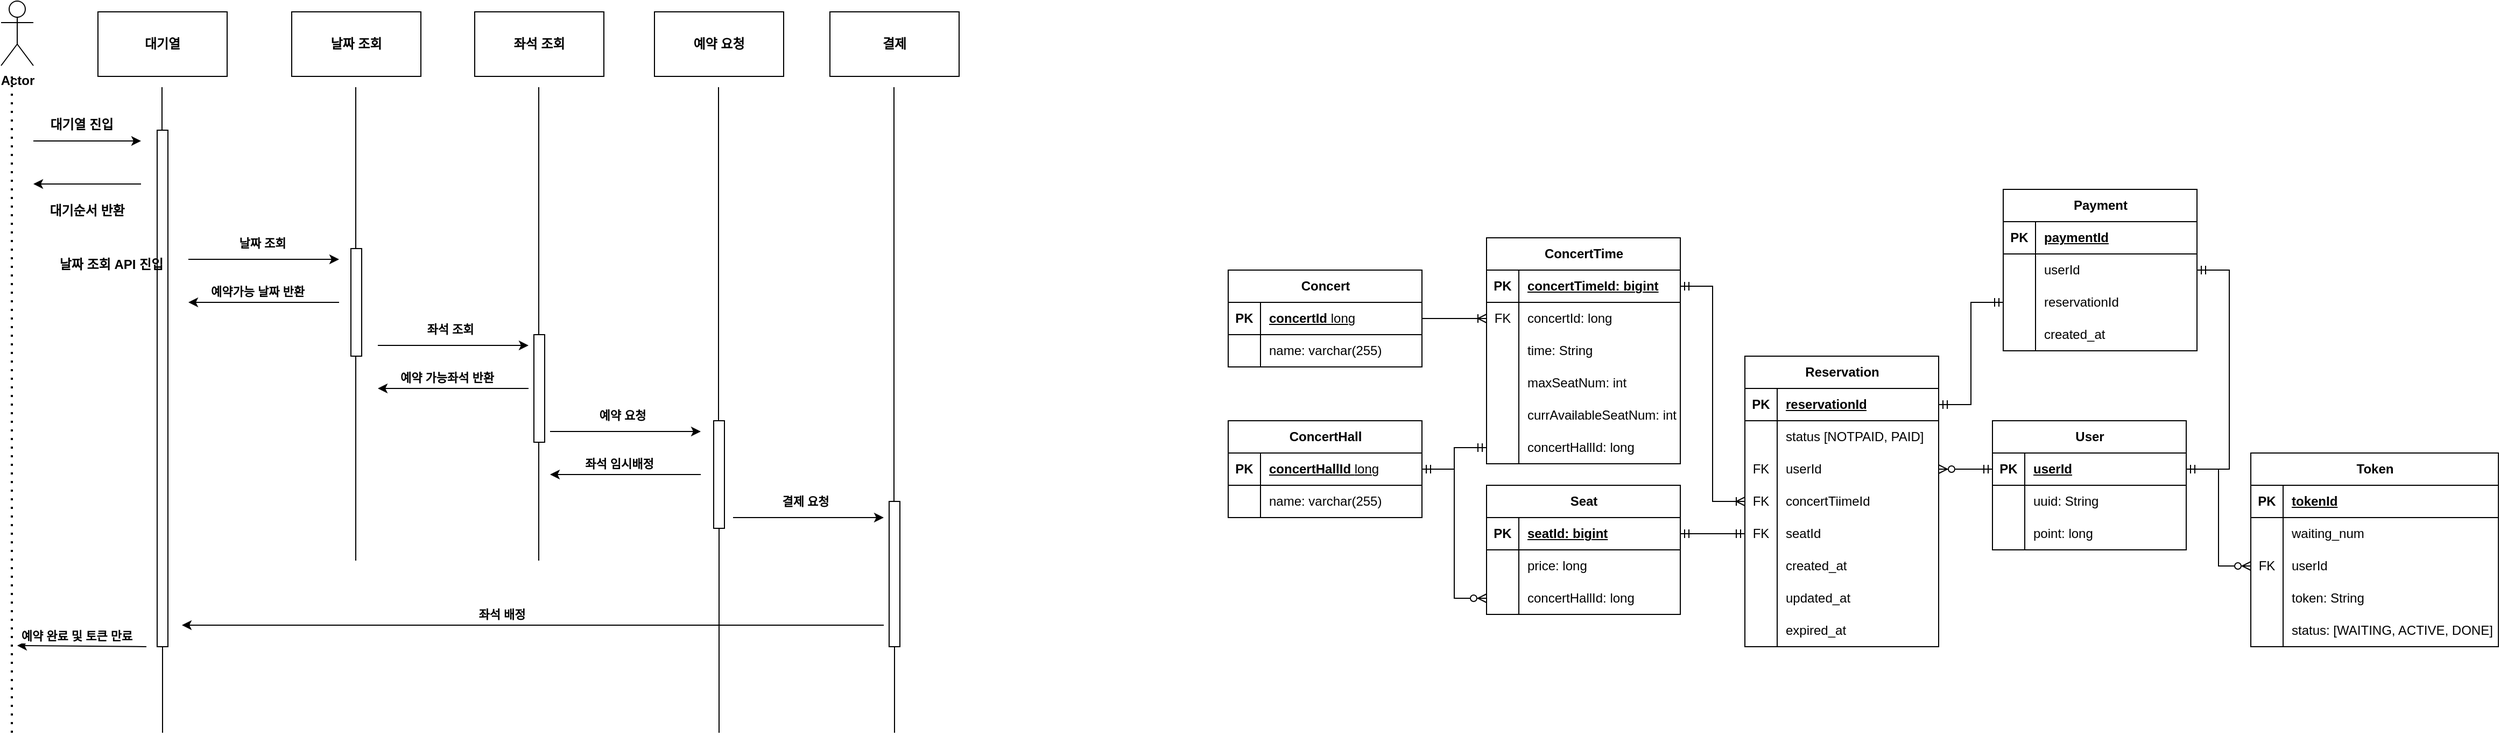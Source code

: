 <mxfile version="24.2.2" type="device">
  <diagram name="페이지-1" id="xxHFP_9Wf0fFpEPEyO19">
    <mxGraphModel dx="1674" dy="738" grid="1" gridSize="10" guides="1" tooltips="1" connect="1" arrows="1" fold="1" page="1" pageScale="1" pageWidth="827" pageHeight="1169" math="0" shadow="0">
      <root>
        <mxCell id="0" />
        <mxCell id="1" parent="0" />
        <mxCell id="Hnp2i-aEPVbjj3ETL5oO-1" value="Actor" style="shape=umlActor;verticalLabelPosition=bottom;verticalAlign=top;html=1;outlineConnect=0;fontStyle=1" parent="1" vertex="1">
          <mxGeometry x="100" y="120" width="30" height="60" as="geometry" />
        </mxCell>
        <mxCell id="Hnp2i-aEPVbjj3ETL5oO-2" value="" style="endArrow=none;dashed=1;html=1;dashPattern=1 3;strokeWidth=2;rounded=0;fontStyle=1" parent="1" edge="1">
          <mxGeometry width="50" height="50" relative="1" as="geometry">
            <mxPoint x="110" y="800" as="sourcePoint" />
            <mxPoint x="110" y="190" as="targetPoint" />
          </mxGeometry>
        </mxCell>
        <mxCell id="Hnp2i-aEPVbjj3ETL5oO-3" value="대기열" style="rounded=0;whiteSpace=wrap;html=1;fontStyle=1" parent="1" vertex="1">
          <mxGeometry x="190" y="130" width="120" height="60" as="geometry" />
        </mxCell>
        <mxCell id="Hnp2i-aEPVbjj3ETL5oO-4" value="날짜 조회" style="rounded=0;whiteSpace=wrap;html=1;fontStyle=1" parent="1" vertex="1">
          <mxGeometry x="370" y="130" width="120" height="60" as="geometry" />
        </mxCell>
        <mxCell id="Hnp2i-aEPVbjj3ETL5oO-5" value="좌석 조회" style="rounded=0;whiteSpace=wrap;html=1;fontStyle=1" parent="1" vertex="1">
          <mxGeometry x="540" y="130" width="120" height="60" as="geometry" />
        </mxCell>
        <mxCell id="Hnp2i-aEPVbjj3ETL5oO-6" value="예약 요청" style="rounded=0;whiteSpace=wrap;html=1;fontStyle=1" parent="1" vertex="1">
          <mxGeometry x="707" y="130" width="120" height="60" as="geometry" />
        </mxCell>
        <mxCell id="Hnp2i-aEPVbjj3ETL5oO-7" value="결제" style="rounded=0;whiteSpace=wrap;html=1;fontStyle=1" parent="1" vertex="1">
          <mxGeometry x="870" y="130" width="120" height="60" as="geometry" />
        </mxCell>
        <mxCell id="Hnp2i-aEPVbjj3ETL5oO-8" value="" style="endArrow=none;html=1;rounded=0;fontStyle=1" parent="1" source="Hnp2i-aEPVbjj3ETL5oO-18" edge="1">
          <mxGeometry width="50" height="50" relative="1" as="geometry">
            <mxPoint x="249.5" y="640" as="sourcePoint" />
            <mxPoint x="249.5" y="200" as="targetPoint" />
          </mxGeometry>
        </mxCell>
        <mxCell id="Hnp2i-aEPVbjj3ETL5oO-9" value="" style="endArrow=none;html=1;rounded=0;fontStyle=1" parent="1" edge="1">
          <mxGeometry width="50" height="50" relative="1" as="geometry">
            <mxPoint x="429.5" y="640" as="sourcePoint" />
            <mxPoint x="429.5" y="200" as="targetPoint" />
          </mxGeometry>
        </mxCell>
        <mxCell id="Hnp2i-aEPVbjj3ETL5oO-10" value="" style="endArrow=none;html=1;rounded=0;fontStyle=1" parent="1" source="Hnp2i-aEPVbjj3ETL5oO-34" edge="1">
          <mxGeometry width="50" height="50" relative="1" as="geometry">
            <mxPoint x="599.5" y="640" as="sourcePoint" />
            <mxPoint x="599.5" y="200" as="targetPoint" />
          </mxGeometry>
        </mxCell>
        <mxCell id="Hnp2i-aEPVbjj3ETL5oO-11" value="" style="endArrow=none;html=1;rounded=0;fontStyle=1" parent="1" source="Hnp2i-aEPVbjj3ETL5oO-41" edge="1">
          <mxGeometry width="50" height="50" relative="1" as="geometry">
            <mxPoint x="766.5" y="640" as="sourcePoint" />
            <mxPoint x="766.5" y="200" as="targetPoint" />
          </mxGeometry>
        </mxCell>
        <mxCell id="Hnp2i-aEPVbjj3ETL5oO-12" value="" style="endArrow=none;html=1;rounded=0;fontStyle=1" parent="1" source="Hnp2i-aEPVbjj3ETL5oO-45" edge="1">
          <mxGeometry width="50" height="50" relative="1" as="geometry">
            <mxPoint x="930" y="790" as="sourcePoint" />
            <mxPoint x="929.5" y="200" as="targetPoint" />
          </mxGeometry>
        </mxCell>
        <mxCell id="Hnp2i-aEPVbjj3ETL5oO-13" value="" style="endArrow=classic;html=1;rounded=0;fontStyle=1" parent="1" edge="1">
          <mxGeometry width="50" height="50" relative="1" as="geometry">
            <mxPoint x="130" y="250" as="sourcePoint" />
            <mxPoint x="230" y="250" as="targetPoint" />
          </mxGeometry>
        </mxCell>
        <mxCell id="Hnp2i-aEPVbjj3ETL5oO-14" value="" style="endArrow=classic;html=1;rounded=0;fontStyle=1" parent="1" edge="1">
          <mxGeometry width="50" height="50" relative="1" as="geometry">
            <mxPoint x="230" y="290" as="sourcePoint" />
            <mxPoint x="130" y="290" as="targetPoint" />
          </mxGeometry>
        </mxCell>
        <mxCell id="Hnp2i-aEPVbjj3ETL5oO-15" value="대기열 진입" style="text;html=1;align=center;verticalAlign=middle;whiteSpace=wrap;rounded=0;fontStyle=1" parent="1" vertex="1">
          <mxGeometry x="140" y="220" width="70" height="30" as="geometry" />
        </mxCell>
        <mxCell id="Hnp2i-aEPVbjj3ETL5oO-16" value="대기순서 반환" style="text;html=1;align=center;verticalAlign=middle;whiteSpace=wrap;rounded=0;fontStyle=1" parent="1" vertex="1">
          <mxGeometry x="140" y="300" width="80" height="30" as="geometry" />
        </mxCell>
        <mxCell id="Hnp2i-aEPVbjj3ETL5oO-19" value="" style="endArrow=none;html=1;rounded=0;fontStyle=1" parent="1" target="Hnp2i-aEPVbjj3ETL5oO-18" edge="1">
          <mxGeometry width="50" height="50" relative="1" as="geometry">
            <mxPoint x="250" y="800" as="sourcePoint" />
            <mxPoint x="249.5" y="200" as="targetPoint" />
          </mxGeometry>
        </mxCell>
        <mxCell id="Hnp2i-aEPVbjj3ETL5oO-18" value="" style="html=1;points=[[0,0,0,0,5],[0,1,0,0,-5],[1,0,0,0,5],[1,1,0,0,-5]];perimeter=orthogonalPerimeter;outlineConnect=0;targetShapes=umlLifeline;portConstraint=eastwest;newEdgeStyle={&quot;curved&quot;:0,&quot;rounded&quot;:0};fontStyle=1" parent="1" vertex="1">
          <mxGeometry x="245" y="240" width="10" height="480" as="geometry" />
        </mxCell>
        <mxCell id="Hnp2i-aEPVbjj3ETL5oO-21" value="" style="endArrow=classic;html=1;rounded=0;fontStyle=1" parent="1" edge="1">
          <mxGeometry width="50" height="50" relative="1" as="geometry">
            <mxPoint x="274" y="360" as="sourcePoint" />
            <mxPoint x="414" y="360" as="targetPoint" />
          </mxGeometry>
        </mxCell>
        <mxCell id="Hnp2i-aEPVbjj3ETL5oO-23" value="&amp;nbsp;날짜 조회" style="edgeLabel;html=1;align=center;verticalAlign=middle;resizable=0;points=[];fontStyle=1" parent="Hnp2i-aEPVbjj3ETL5oO-21" vertex="1" connectable="0">
          <mxGeometry x="-0.048" relative="1" as="geometry">
            <mxPoint y="-15" as="offset" />
          </mxGeometry>
        </mxCell>
        <mxCell id="Hnp2i-aEPVbjj3ETL5oO-22" value="&lt;span&gt;날짜 조회 API 진입&lt;/span&gt;" style="text;html=1;align=center;verticalAlign=middle;whiteSpace=wrap;rounded=0;fontStyle=1" parent="1" vertex="1">
          <mxGeometry x="150" y="350" width="105" height="30" as="geometry" />
        </mxCell>
        <mxCell id="Hnp2i-aEPVbjj3ETL5oO-27" value="" style="endArrow=classic;html=1;rounded=0;fontStyle=1" parent="1" edge="1">
          <mxGeometry width="50" height="50" relative="1" as="geometry">
            <mxPoint x="414" y="400" as="sourcePoint" />
            <mxPoint x="274" y="400" as="targetPoint" />
          </mxGeometry>
        </mxCell>
        <mxCell id="Hnp2i-aEPVbjj3ETL5oO-28" value="예약가능 날짜 반환" style="edgeLabel;html=1;align=center;verticalAlign=middle;resizable=0;points=[];fontStyle=1" parent="Hnp2i-aEPVbjj3ETL5oO-27" vertex="1" connectable="0">
          <mxGeometry x="0.09" y="2" relative="1" as="geometry">
            <mxPoint y="-12" as="offset" />
          </mxGeometry>
        </mxCell>
        <mxCell id="Hnp2i-aEPVbjj3ETL5oO-29" value="" style="endArrow=classic;html=1;rounded=0;fontStyle=1" parent="1" edge="1">
          <mxGeometry width="50" height="50" relative="1" as="geometry">
            <mxPoint x="450" y="440" as="sourcePoint" />
            <mxPoint x="590" y="440" as="targetPoint" />
          </mxGeometry>
        </mxCell>
        <mxCell id="Hnp2i-aEPVbjj3ETL5oO-30" value="좌석 조회" style="edgeLabel;html=1;align=center;verticalAlign=middle;resizable=0;points=[];fontStyle=1" parent="Hnp2i-aEPVbjj3ETL5oO-29" vertex="1" connectable="0">
          <mxGeometry x="-0.048" relative="1" as="geometry">
            <mxPoint y="-15" as="offset" />
          </mxGeometry>
        </mxCell>
        <mxCell id="Hnp2i-aEPVbjj3ETL5oO-31" value="" style="endArrow=classic;html=1;rounded=0;fontStyle=1" parent="1" edge="1">
          <mxGeometry width="50" height="50" relative="1" as="geometry">
            <mxPoint x="590" y="480" as="sourcePoint" />
            <mxPoint x="450" y="480" as="targetPoint" />
          </mxGeometry>
        </mxCell>
        <mxCell id="Hnp2i-aEPVbjj3ETL5oO-32" value="예약 가능좌석 반환" style="edgeLabel;html=1;align=center;verticalAlign=middle;resizable=0;points=[];fontStyle=1" parent="Hnp2i-aEPVbjj3ETL5oO-31" vertex="1" connectable="0">
          <mxGeometry x="0.09" y="2" relative="1" as="geometry">
            <mxPoint y="-12" as="offset" />
          </mxGeometry>
        </mxCell>
        <mxCell id="Hnp2i-aEPVbjj3ETL5oO-33" value="" style="html=1;points=[[0,0,0,0,5],[0,1,0,0,-5],[1,0,0,0,5],[1,1,0,0,-5]];perimeter=orthogonalPerimeter;outlineConnect=0;targetShapes=umlLifeline;portConstraint=eastwest;newEdgeStyle={&quot;curved&quot;:0,&quot;rounded&quot;:0};fontStyle=1" parent="1" vertex="1">
          <mxGeometry x="425" y="350" width="10" height="100" as="geometry" />
        </mxCell>
        <mxCell id="Hnp2i-aEPVbjj3ETL5oO-35" value="" style="endArrow=none;html=1;rounded=0;fontStyle=1" parent="1" target="Hnp2i-aEPVbjj3ETL5oO-34" edge="1">
          <mxGeometry width="50" height="50" relative="1" as="geometry">
            <mxPoint x="599.5" y="640" as="sourcePoint" />
            <mxPoint x="599.5" y="200" as="targetPoint" />
          </mxGeometry>
        </mxCell>
        <mxCell id="Hnp2i-aEPVbjj3ETL5oO-34" value="" style="html=1;points=[[0,0,0,0,5],[0,1,0,0,-5],[1,0,0,0,5],[1,1,0,0,-5]];perimeter=orthogonalPerimeter;outlineConnect=0;targetShapes=umlLifeline;portConstraint=eastwest;newEdgeStyle={&quot;curved&quot;:0,&quot;rounded&quot;:0};fontStyle=1" parent="1" vertex="1">
          <mxGeometry x="595" y="430" width="10" height="100" as="geometry" />
        </mxCell>
        <mxCell id="Hnp2i-aEPVbjj3ETL5oO-36" value="" style="endArrow=classic;html=1;rounded=0;fontStyle=1" parent="1" edge="1">
          <mxGeometry width="50" height="50" relative="1" as="geometry">
            <mxPoint x="610" y="520" as="sourcePoint" />
            <mxPoint x="750" y="520" as="targetPoint" />
          </mxGeometry>
        </mxCell>
        <mxCell id="Hnp2i-aEPVbjj3ETL5oO-37" value="예약 요청" style="edgeLabel;html=1;align=center;verticalAlign=middle;resizable=0;points=[];fontStyle=1" parent="Hnp2i-aEPVbjj3ETL5oO-36" vertex="1" connectable="0">
          <mxGeometry x="-0.048" relative="1" as="geometry">
            <mxPoint y="-15" as="offset" />
          </mxGeometry>
        </mxCell>
        <mxCell id="Hnp2i-aEPVbjj3ETL5oO-39" value="" style="endArrow=classic;html=1;rounded=0;fontStyle=1" parent="1" edge="1">
          <mxGeometry width="50" height="50" relative="1" as="geometry">
            <mxPoint x="750" y="560" as="sourcePoint" />
            <mxPoint x="610" y="560" as="targetPoint" />
          </mxGeometry>
        </mxCell>
        <mxCell id="Hnp2i-aEPVbjj3ETL5oO-40" value="좌석 임시배정" style="edgeLabel;html=1;align=center;verticalAlign=middle;resizable=0;points=[];fontStyle=1" parent="Hnp2i-aEPVbjj3ETL5oO-39" vertex="1" connectable="0">
          <mxGeometry x="0.09" y="2" relative="1" as="geometry">
            <mxPoint y="-12" as="offset" />
          </mxGeometry>
        </mxCell>
        <mxCell id="Hnp2i-aEPVbjj3ETL5oO-42" value="" style="endArrow=none;html=1;rounded=0;fontStyle=1" parent="1" target="Hnp2i-aEPVbjj3ETL5oO-41" edge="1">
          <mxGeometry width="50" height="50" relative="1" as="geometry">
            <mxPoint x="767" y="800" as="sourcePoint" />
            <mxPoint x="766.5" y="200" as="targetPoint" />
          </mxGeometry>
        </mxCell>
        <mxCell id="Hnp2i-aEPVbjj3ETL5oO-41" value="" style="html=1;points=[[0,0,0,0,5],[0,1,0,0,-5],[1,0,0,0,5],[1,1,0,0,-5]];perimeter=orthogonalPerimeter;outlineConnect=0;targetShapes=umlLifeline;portConstraint=eastwest;newEdgeStyle={&quot;curved&quot;:0,&quot;rounded&quot;:0};fontStyle=1" parent="1" vertex="1">
          <mxGeometry x="762" y="510" width="10" height="100" as="geometry" />
        </mxCell>
        <mxCell id="Hnp2i-aEPVbjj3ETL5oO-43" value="" style="endArrow=classic;html=1;rounded=0;fontStyle=1" parent="1" edge="1">
          <mxGeometry width="50" height="50" relative="1" as="geometry">
            <mxPoint x="780" y="600" as="sourcePoint" />
            <mxPoint x="920" y="600" as="targetPoint" />
          </mxGeometry>
        </mxCell>
        <mxCell id="Hnp2i-aEPVbjj3ETL5oO-44" value="결제 요청" style="edgeLabel;html=1;align=center;verticalAlign=middle;resizable=0;points=[];fontStyle=1" parent="Hnp2i-aEPVbjj3ETL5oO-43" vertex="1" connectable="0">
          <mxGeometry x="-0.048" relative="1" as="geometry">
            <mxPoint y="-15" as="offset" />
          </mxGeometry>
        </mxCell>
        <mxCell id="Hnp2i-aEPVbjj3ETL5oO-46" value="" style="endArrow=none;html=1;rounded=0;fontStyle=1" parent="1" target="Hnp2i-aEPVbjj3ETL5oO-45" edge="1">
          <mxGeometry width="50" height="50" relative="1" as="geometry">
            <mxPoint x="930" y="800" as="sourcePoint" />
            <mxPoint x="929.5" y="200" as="targetPoint" />
          </mxGeometry>
        </mxCell>
        <mxCell id="Hnp2i-aEPVbjj3ETL5oO-45" value="" style="html=1;points=[[0,0,0,0,5],[0,1,0,0,-5],[1,0,0,0,5],[1,1,0,0,-5]];perimeter=orthogonalPerimeter;outlineConnect=0;targetShapes=umlLifeline;portConstraint=eastwest;newEdgeStyle={&quot;curved&quot;:0,&quot;rounded&quot;:0};fontStyle=1" parent="1" vertex="1">
          <mxGeometry x="925" y="585" width="10" height="135" as="geometry" />
        </mxCell>
        <mxCell id="Hnp2i-aEPVbjj3ETL5oO-47" value="" style="endArrow=classic;html=1;rounded=0;fontStyle=1" parent="1" edge="1">
          <mxGeometry width="50" height="50" relative="1" as="geometry">
            <mxPoint x="920" y="700" as="sourcePoint" />
            <mxPoint x="268" y="700" as="targetPoint" />
          </mxGeometry>
        </mxCell>
        <mxCell id="Hnp2i-aEPVbjj3ETL5oO-48" value="좌석 배정" style="edgeLabel;html=1;align=center;verticalAlign=middle;resizable=0;points=[];fontStyle=1" parent="Hnp2i-aEPVbjj3ETL5oO-47" vertex="1" connectable="0">
          <mxGeometry x="0.09" y="2" relative="1" as="geometry">
            <mxPoint y="-12" as="offset" />
          </mxGeometry>
        </mxCell>
        <mxCell id="Hnp2i-aEPVbjj3ETL5oO-49" value="" style="endArrow=classic;html=1;rounded=0;fontStyle=1" parent="1" edge="1">
          <mxGeometry width="50" height="50" relative="1" as="geometry">
            <mxPoint x="235" y="720" as="sourcePoint" />
            <mxPoint x="115" y="719" as="targetPoint" />
          </mxGeometry>
        </mxCell>
        <mxCell id="Hnp2i-aEPVbjj3ETL5oO-50" value="예약 완료 및 토큰 만료" style="edgeLabel;html=1;align=center;verticalAlign=middle;resizable=0;points=[];fontStyle=1" parent="Hnp2i-aEPVbjj3ETL5oO-49" vertex="1" connectable="0">
          <mxGeometry x="0.09" y="2" relative="1" as="geometry">
            <mxPoint y="-12" as="offset" />
          </mxGeometry>
        </mxCell>
        <mxCell id="R90C4rJzaywGwmnSFwp3-1" value="Concert" style="shape=table;startSize=30;container=1;collapsible=1;childLayout=tableLayout;fixedRows=1;rowLines=0;fontStyle=1;align=center;resizeLast=1;html=1;" parent="1" vertex="1">
          <mxGeometry x="1240" y="370" width="180" height="90" as="geometry" />
        </mxCell>
        <mxCell id="R90C4rJzaywGwmnSFwp3-2" value="" style="shape=tableRow;horizontal=0;startSize=0;swimlaneHead=0;swimlaneBody=0;fillColor=none;collapsible=0;dropTarget=0;points=[[0,0.5],[1,0.5]];portConstraint=eastwest;top=0;left=0;right=0;bottom=1;" parent="R90C4rJzaywGwmnSFwp3-1" vertex="1">
          <mxGeometry y="30" width="180" height="30" as="geometry" />
        </mxCell>
        <mxCell id="R90C4rJzaywGwmnSFwp3-3" value="PK" style="shape=partialRectangle;connectable=0;fillColor=none;top=0;left=0;bottom=0;right=0;fontStyle=1;overflow=hidden;whiteSpace=wrap;html=1;" parent="R90C4rJzaywGwmnSFwp3-2" vertex="1">
          <mxGeometry width="30" height="30" as="geometry">
            <mxRectangle width="30" height="30" as="alternateBounds" />
          </mxGeometry>
        </mxCell>
        <mxCell id="R90C4rJzaywGwmnSFwp3-4" value="concertId&lt;span style=&quot;font-weight: normal;&quot;&gt;&amp;nbsp;long&lt;/span&gt;" style="shape=partialRectangle;connectable=0;fillColor=none;top=0;left=0;bottom=0;right=0;align=left;spacingLeft=6;fontStyle=5;overflow=hidden;whiteSpace=wrap;html=1;" parent="R90C4rJzaywGwmnSFwp3-2" vertex="1">
          <mxGeometry x="30" width="150" height="30" as="geometry">
            <mxRectangle width="150" height="30" as="alternateBounds" />
          </mxGeometry>
        </mxCell>
        <mxCell id="r1TFI3TC7vBaeAlK_3yX-1" value="" style="shape=tableRow;horizontal=0;startSize=0;swimlaneHead=0;swimlaneBody=0;fillColor=none;collapsible=0;dropTarget=0;points=[[0,0.5],[1,0.5]];portConstraint=eastwest;top=0;left=0;right=0;bottom=0;" vertex="1" parent="R90C4rJzaywGwmnSFwp3-1">
          <mxGeometry y="60" width="180" height="30" as="geometry" />
        </mxCell>
        <mxCell id="r1TFI3TC7vBaeAlK_3yX-2" value="" style="shape=partialRectangle;connectable=0;fillColor=none;top=0;left=0;bottom=0;right=0;editable=1;overflow=hidden;whiteSpace=wrap;html=1;" vertex="1" parent="r1TFI3TC7vBaeAlK_3yX-1">
          <mxGeometry width="30" height="30" as="geometry">
            <mxRectangle width="30" height="30" as="alternateBounds" />
          </mxGeometry>
        </mxCell>
        <mxCell id="r1TFI3TC7vBaeAlK_3yX-3" value="name: varchar(255)" style="shape=partialRectangle;connectable=0;fillColor=none;top=0;left=0;bottom=0;right=0;align=left;spacingLeft=6;overflow=hidden;whiteSpace=wrap;html=1;" vertex="1" parent="r1TFI3TC7vBaeAlK_3yX-1">
          <mxGeometry x="30" width="150" height="30" as="geometry">
            <mxRectangle width="150" height="30" as="alternateBounds" />
          </mxGeometry>
        </mxCell>
        <mxCell id="R90C4rJzaywGwmnSFwp3-27" value="Seat" style="shape=table;startSize=30;container=1;collapsible=1;childLayout=tableLayout;fixedRows=1;rowLines=0;fontStyle=1;align=center;resizeLast=1;html=1;" parent="1" vertex="1">
          <mxGeometry x="1480" y="570" width="180" height="120" as="geometry" />
        </mxCell>
        <mxCell id="R90C4rJzaywGwmnSFwp3-28" value="" style="shape=tableRow;horizontal=0;startSize=0;swimlaneHead=0;swimlaneBody=0;fillColor=none;collapsible=0;dropTarget=0;points=[[0,0.5],[1,0.5]];portConstraint=eastwest;top=0;left=0;right=0;bottom=1;" parent="R90C4rJzaywGwmnSFwp3-27" vertex="1">
          <mxGeometry y="30" width="180" height="30" as="geometry" />
        </mxCell>
        <mxCell id="R90C4rJzaywGwmnSFwp3-29" value="PK" style="shape=partialRectangle;connectable=0;fillColor=none;top=0;left=0;bottom=0;right=0;fontStyle=1;overflow=hidden;whiteSpace=wrap;html=1;" parent="R90C4rJzaywGwmnSFwp3-28" vertex="1">
          <mxGeometry width="30" height="30" as="geometry">
            <mxRectangle width="30" height="30" as="alternateBounds" />
          </mxGeometry>
        </mxCell>
        <mxCell id="R90C4rJzaywGwmnSFwp3-30" value="seatId: bigint" style="shape=partialRectangle;connectable=0;fillColor=none;top=0;left=0;bottom=0;right=0;align=left;spacingLeft=6;fontStyle=5;overflow=hidden;whiteSpace=wrap;html=1;" parent="R90C4rJzaywGwmnSFwp3-28" vertex="1">
          <mxGeometry x="30" width="150" height="30" as="geometry">
            <mxRectangle width="150" height="30" as="alternateBounds" />
          </mxGeometry>
        </mxCell>
        <mxCell id="R90C4rJzaywGwmnSFwp3-31" value="" style="shape=tableRow;horizontal=0;startSize=0;swimlaneHead=0;swimlaneBody=0;fillColor=none;collapsible=0;dropTarget=0;points=[[0,0.5],[1,0.5]];portConstraint=eastwest;top=0;left=0;right=0;bottom=0;" parent="R90C4rJzaywGwmnSFwp3-27" vertex="1">
          <mxGeometry y="60" width="180" height="30" as="geometry" />
        </mxCell>
        <mxCell id="R90C4rJzaywGwmnSFwp3-32" value="" style="shape=partialRectangle;connectable=0;fillColor=none;top=0;left=0;bottom=0;right=0;editable=1;overflow=hidden;whiteSpace=wrap;html=1;" parent="R90C4rJzaywGwmnSFwp3-31" vertex="1">
          <mxGeometry width="30" height="30" as="geometry">
            <mxRectangle width="30" height="30" as="alternateBounds" />
          </mxGeometry>
        </mxCell>
        <mxCell id="R90C4rJzaywGwmnSFwp3-33" value="price: long" style="shape=partialRectangle;connectable=0;fillColor=none;top=0;left=0;bottom=0;right=0;align=left;spacingLeft=6;overflow=hidden;whiteSpace=wrap;html=1;" parent="R90C4rJzaywGwmnSFwp3-31" vertex="1">
          <mxGeometry x="30" width="150" height="30" as="geometry">
            <mxRectangle width="150" height="30" as="alternateBounds" />
          </mxGeometry>
        </mxCell>
        <mxCell id="r1TFI3TC7vBaeAlK_3yX-23" value="" style="shape=tableRow;horizontal=0;startSize=0;swimlaneHead=0;swimlaneBody=0;fillColor=none;collapsible=0;dropTarget=0;points=[[0,0.5],[1,0.5]];portConstraint=eastwest;top=0;left=0;right=0;bottom=0;" vertex="1" parent="R90C4rJzaywGwmnSFwp3-27">
          <mxGeometry y="90" width="180" height="30" as="geometry" />
        </mxCell>
        <mxCell id="r1TFI3TC7vBaeAlK_3yX-24" value="" style="shape=partialRectangle;connectable=0;fillColor=none;top=0;left=0;bottom=0;right=0;editable=1;overflow=hidden;whiteSpace=wrap;html=1;" vertex="1" parent="r1TFI3TC7vBaeAlK_3yX-23">
          <mxGeometry width="30" height="30" as="geometry">
            <mxRectangle width="30" height="30" as="alternateBounds" />
          </mxGeometry>
        </mxCell>
        <mxCell id="r1TFI3TC7vBaeAlK_3yX-25" value="concertHallId: long" style="shape=partialRectangle;connectable=0;fillColor=none;top=0;left=0;bottom=0;right=0;align=left;spacingLeft=6;overflow=hidden;whiteSpace=wrap;html=1;" vertex="1" parent="r1TFI3TC7vBaeAlK_3yX-23">
          <mxGeometry x="30" width="150" height="30" as="geometry">
            <mxRectangle width="150" height="30" as="alternateBounds" />
          </mxGeometry>
        </mxCell>
        <mxCell id="R90C4rJzaywGwmnSFwp3-40" value="Reservation" style="shape=table;startSize=30;container=1;collapsible=1;childLayout=tableLayout;fixedRows=1;rowLines=0;fontStyle=1;align=center;resizeLast=1;html=1;" parent="1" vertex="1">
          <mxGeometry x="1720" y="450" width="180" height="270" as="geometry" />
        </mxCell>
        <mxCell id="R90C4rJzaywGwmnSFwp3-41" value="" style="shape=tableRow;horizontal=0;startSize=0;swimlaneHead=0;swimlaneBody=0;fillColor=none;collapsible=0;dropTarget=0;points=[[0,0.5],[1,0.5]];portConstraint=eastwest;top=0;left=0;right=0;bottom=1;" parent="R90C4rJzaywGwmnSFwp3-40" vertex="1">
          <mxGeometry y="30" width="180" height="30" as="geometry" />
        </mxCell>
        <mxCell id="R90C4rJzaywGwmnSFwp3-42" value="PK" style="shape=partialRectangle;connectable=0;fillColor=none;top=0;left=0;bottom=0;right=0;fontStyle=1;overflow=hidden;whiteSpace=wrap;html=1;" parent="R90C4rJzaywGwmnSFwp3-41" vertex="1">
          <mxGeometry width="30" height="30" as="geometry">
            <mxRectangle width="30" height="30" as="alternateBounds" />
          </mxGeometry>
        </mxCell>
        <mxCell id="R90C4rJzaywGwmnSFwp3-43" value="reservationId" style="shape=partialRectangle;connectable=0;fillColor=none;top=0;left=0;bottom=0;right=0;align=left;spacingLeft=6;fontStyle=5;overflow=hidden;whiteSpace=wrap;html=1;" parent="R90C4rJzaywGwmnSFwp3-41" vertex="1">
          <mxGeometry x="30" width="150" height="30" as="geometry">
            <mxRectangle width="150" height="30" as="alternateBounds" />
          </mxGeometry>
        </mxCell>
        <mxCell id="R90C4rJzaywGwmnSFwp3-44" value="" style="shape=tableRow;horizontal=0;startSize=0;swimlaneHead=0;swimlaneBody=0;fillColor=none;collapsible=0;dropTarget=0;points=[[0,0.5],[1,0.5]];portConstraint=eastwest;top=0;left=0;right=0;bottom=0;" parent="R90C4rJzaywGwmnSFwp3-40" vertex="1">
          <mxGeometry y="60" width="180" height="30" as="geometry" />
        </mxCell>
        <mxCell id="R90C4rJzaywGwmnSFwp3-45" value="" style="shape=partialRectangle;connectable=0;fillColor=none;top=0;left=0;bottom=0;right=0;editable=1;overflow=hidden;whiteSpace=wrap;html=1;" parent="R90C4rJzaywGwmnSFwp3-44" vertex="1">
          <mxGeometry width="30" height="30" as="geometry">
            <mxRectangle width="30" height="30" as="alternateBounds" />
          </mxGeometry>
        </mxCell>
        <mxCell id="R90C4rJzaywGwmnSFwp3-46" value="status [NOTPAID, PAID]" style="shape=partialRectangle;connectable=0;fillColor=none;top=0;left=0;bottom=0;right=0;align=left;spacingLeft=6;overflow=hidden;whiteSpace=wrap;html=1;" parent="R90C4rJzaywGwmnSFwp3-44" vertex="1">
          <mxGeometry x="30" width="150" height="30" as="geometry">
            <mxRectangle width="150" height="30" as="alternateBounds" />
          </mxGeometry>
        </mxCell>
        <mxCell id="R90C4rJzaywGwmnSFwp3-89" value="" style="shape=tableRow;horizontal=0;startSize=0;swimlaneHead=0;swimlaneBody=0;fillColor=none;collapsible=0;dropTarget=0;points=[[0,0.5],[1,0.5]];portConstraint=eastwest;top=0;left=0;right=0;bottom=0;" parent="R90C4rJzaywGwmnSFwp3-40" vertex="1">
          <mxGeometry y="90" width="180" height="30" as="geometry" />
        </mxCell>
        <mxCell id="R90C4rJzaywGwmnSFwp3-90" value="FK" style="shape=partialRectangle;connectable=0;fillColor=none;top=0;left=0;bottom=0;right=0;editable=1;overflow=hidden;whiteSpace=wrap;html=1;" parent="R90C4rJzaywGwmnSFwp3-89" vertex="1">
          <mxGeometry width="30" height="30" as="geometry">
            <mxRectangle width="30" height="30" as="alternateBounds" />
          </mxGeometry>
        </mxCell>
        <mxCell id="R90C4rJzaywGwmnSFwp3-91" value="userId" style="shape=partialRectangle;connectable=0;fillColor=none;top=0;left=0;bottom=0;right=0;align=left;spacingLeft=6;overflow=hidden;whiteSpace=wrap;html=1;" parent="R90C4rJzaywGwmnSFwp3-89" vertex="1">
          <mxGeometry x="30" width="150" height="30" as="geometry">
            <mxRectangle width="150" height="30" as="alternateBounds" />
          </mxGeometry>
        </mxCell>
        <mxCell id="R90C4rJzaywGwmnSFwp3-47" value="" style="shape=tableRow;horizontal=0;startSize=0;swimlaneHead=0;swimlaneBody=0;fillColor=none;collapsible=0;dropTarget=0;points=[[0,0.5],[1,0.5]];portConstraint=eastwest;top=0;left=0;right=0;bottom=0;" parent="R90C4rJzaywGwmnSFwp3-40" vertex="1">
          <mxGeometry y="120" width="180" height="30" as="geometry" />
        </mxCell>
        <mxCell id="R90C4rJzaywGwmnSFwp3-48" value="FK" style="shape=partialRectangle;connectable=0;fillColor=none;top=0;left=0;bottom=0;right=0;editable=1;overflow=hidden;whiteSpace=wrap;html=1;" parent="R90C4rJzaywGwmnSFwp3-47" vertex="1">
          <mxGeometry width="30" height="30" as="geometry">
            <mxRectangle width="30" height="30" as="alternateBounds" />
          </mxGeometry>
        </mxCell>
        <mxCell id="R90C4rJzaywGwmnSFwp3-49" value="concertTiimeId" style="shape=partialRectangle;connectable=0;fillColor=none;top=0;left=0;bottom=0;right=0;align=left;spacingLeft=6;overflow=hidden;whiteSpace=wrap;html=1;" parent="R90C4rJzaywGwmnSFwp3-47" vertex="1">
          <mxGeometry x="30" width="150" height="30" as="geometry">
            <mxRectangle width="150" height="30" as="alternateBounds" />
          </mxGeometry>
        </mxCell>
        <mxCell id="R90C4rJzaywGwmnSFwp3-50" value="" style="shape=tableRow;horizontal=0;startSize=0;swimlaneHead=0;swimlaneBody=0;fillColor=none;collapsible=0;dropTarget=0;points=[[0,0.5],[1,0.5]];portConstraint=eastwest;top=0;left=0;right=0;bottom=0;fontStyle=1" parent="R90C4rJzaywGwmnSFwp3-40" vertex="1">
          <mxGeometry y="150" width="180" height="30" as="geometry" />
        </mxCell>
        <mxCell id="R90C4rJzaywGwmnSFwp3-51" value="FK" style="shape=partialRectangle;connectable=0;fillColor=none;top=0;left=0;bottom=0;right=0;editable=1;overflow=hidden;whiteSpace=wrap;html=1;" parent="R90C4rJzaywGwmnSFwp3-50" vertex="1">
          <mxGeometry width="30" height="30" as="geometry">
            <mxRectangle width="30" height="30" as="alternateBounds" />
          </mxGeometry>
        </mxCell>
        <mxCell id="R90C4rJzaywGwmnSFwp3-52" value="seatId" style="shape=partialRectangle;connectable=0;fillColor=none;top=0;left=0;bottom=0;right=0;align=left;spacingLeft=6;overflow=hidden;whiteSpace=wrap;html=1;" parent="R90C4rJzaywGwmnSFwp3-50" vertex="1">
          <mxGeometry x="30" width="150" height="30" as="geometry">
            <mxRectangle width="150" height="30" as="alternateBounds" />
          </mxGeometry>
        </mxCell>
        <mxCell id="R90C4rJzaywGwmnSFwp3-53" value="" style="shape=tableRow;horizontal=0;startSize=0;swimlaneHead=0;swimlaneBody=0;fillColor=none;collapsible=0;dropTarget=0;points=[[0,0.5],[1,0.5]];portConstraint=eastwest;top=0;left=0;right=0;bottom=0;fontStyle=1" parent="R90C4rJzaywGwmnSFwp3-40" vertex="1">
          <mxGeometry y="180" width="180" height="30" as="geometry" />
        </mxCell>
        <mxCell id="R90C4rJzaywGwmnSFwp3-54" value="" style="shape=partialRectangle;connectable=0;fillColor=none;top=0;left=0;bottom=0;right=0;editable=1;overflow=hidden;whiteSpace=wrap;html=1;" parent="R90C4rJzaywGwmnSFwp3-53" vertex="1">
          <mxGeometry width="30" height="30" as="geometry">
            <mxRectangle width="30" height="30" as="alternateBounds" />
          </mxGeometry>
        </mxCell>
        <mxCell id="R90C4rJzaywGwmnSFwp3-55" value="created_at" style="shape=partialRectangle;connectable=0;fillColor=none;top=0;left=0;bottom=0;right=0;align=left;spacingLeft=6;overflow=hidden;whiteSpace=wrap;html=1;" parent="R90C4rJzaywGwmnSFwp3-53" vertex="1">
          <mxGeometry x="30" width="150" height="30" as="geometry">
            <mxRectangle width="150" height="30" as="alternateBounds" />
          </mxGeometry>
        </mxCell>
        <mxCell id="R90C4rJzaywGwmnSFwp3-56" value="" style="shape=tableRow;horizontal=0;startSize=0;swimlaneHead=0;swimlaneBody=0;fillColor=none;collapsible=0;dropTarget=0;points=[[0,0.5],[1,0.5]];portConstraint=eastwest;top=0;left=0;right=0;bottom=0;fontStyle=1" parent="R90C4rJzaywGwmnSFwp3-40" vertex="1">
          <mxGeometry y="210" width="180" height="30" as="geometry" />
        </mxCell>
        <mxCell id="R90C4rJzaywGwmnSFwp3-57" value="" style="shape=partialRectangle;connectable=0;fillColor=none;top=0;left=0;bottom=0;right=0;editable=1;overflow=hidden;whiteSpace=wrap;html=1;" parent="R90C4rJzaywGwmnSFwp3-56" vertex="1">
          <mxGeometry width="30" height="30" as="geometry">
            <mxRectangle width="30" height="30" as="alternateBounds" />
          </mxGeometry>
        </mxCell>
        <mxCell id="R90C4rJzaywGwmnSFwp3-58" value="updated_at" style="shape=partialRectangle;connectable=0;fillColor=none;top=0;left=0;bottom=0;right=0;align=left;spacingLeft=6;overflow=hidden;whiteSpace=wrap;html=1;" parent="R90C4rJzaywGwmnSFwp3-56" vertex="1">
          <mxGeometry x="30" width="150" height="30" as="geometry">
            <mxRectangle width="150" height="30" as="alternateBounds" />
          </mxGeometry>
        </mxCell>
        <mxCell id="LTLKbjKVlWMHUKdor13f-23" value="" style="shape=tableRow;horizontal=0;startSize=0;swimlaneHead=0;swimlaneBody=0;fillColor=none;collapsible=0;dropTarget=0;points=[[0,0.5],[1,0.5]];portConstraint=eastwest;top=0;left=0;right=0;bottom=0;fontStyle=1" parent="R90C4rJzaywGwmnSFwp3-40" vertex="1">
          <mxGeometry y="240" width="180" height="30" as="geometry" />
        </mxCell>
        <mxCell id="LTLKbjKVlWMHUKdor13f-24" value="" style="shape=partialRectangle;connectable=0;fillColor=none;top=0;left=0;bottom=0;right=0;editable=1;overflow=hidden;whiteSpace=wrap;html=1;" parent="LTLKbjKVlWMHUKdor13f-23" vertex="1">
          <mxGeometry width="30" height="30" as="geometry">
            <mxRectangle width="30" height="30" as="alternateBounds" />
          </mxGeometry>
        </mxCell>
        <mxCell id="LTLKbjKVlWMHUKdor13f-25" value="expired_at" style="shape=partialRectangle;connectable=0;fillColor=none;top=0;left=0;bottom=0;right=0;align=left;spacingLeft=6;overflow=hidden;whiteSpace=wrap;html=1;" parent="LTLKbjKVlWMHUKdor13f-23" vertex="1">
          <mxGeometry x="30" width="150" height="30" as="geometry">
            <mxRectangle width="150" height="30" as="alternateBounds" />
          </mxGeometry>
        </mxCell>
        <mxCell id="R90C4rJzaywGwmnSFwp3-59" value="User" style="shape=table;startSize=30;container=1;collapsible=1;childLayout=tableLayout;fixedRows=1;rowLines=0;fontStyle=1;align=center;resizeLast=1;html=1;" parent="1" vertex="1">
          <mxGeometry x="1950" y="510" width="180" height="120" as="geometry" />
        </mxCell>
        <mxCell id="R90C4rJzaywGwmnSFwp3-60" value="" style="shape=tableRow;horizontal=0;startSize=0;swimlaneHead=0;swimlaneBody=0;fillColor=none;collapsible=0;dropTarget=0;points=[[0,0.5],[1,0.5]];portConstraint=eastwest;top=0;left=0;right=0;bottom=1;" parent="R90C4rJzaywGwmnSFwp3-59" vertex="1">
          <mxGeometry y="30" width="180" height="30" as="geometry" />
        </mxCell>
        <mxCell id="R90C4rJzaywGwmnSFwp3-61" value="PK" style="shape=partialRectangle;connectable=0;fillColor=none;top=0;left=0;bottom=0;right=0;fontStyle=1;overflow=hidden;whiteSpace=wrap;html=1;" parent="R90C4rJzaywGwmnSFwp3-60" vertex="1">
          <mxGeometry width="30" height="30" as="geometry">
            <mxRectangle width="30" height="30" as="alternateBounds" />
          </mxGeometry>
        </mxCell>
        <mxCell id="R90C4rJzaywGwmnSFwp3-62" value="userId" style="shape=partialRectangle;connectable=0;fillColor=none;top=0;left=0;bottom=0;right=0;align=left;spacingLeft=6;fontStyle=5;overflow=hidden;whiteSpace=wrap;html=1;" parent="R90C4rJzaywGwmnSFwp3-60" vertex="1">
          <mxGeometry x="30" width="150" height="30" as="geometry">
            <mxRectangle width="150" height="30" as="alternateBounds" />
          </mxGeometry>
        </mxCell>
        <mxCell id="R90C4rJzaywGwmnSFwp3-63" value="" style="shape=tableRow;horizontal=0;startSize=0;swimlaneHead=0;swimlaneBody=0;fillColor=none;collapsible=0;dropTarget=0;points=[[0,0.5],[1,0.5]];portConstraint=eastwest;top=0;left=0;right=0;bottom=0;" parent="R90C4rJzaywGwmnSFwp3-59" vertex="1">
          <mxGeometry y="60" width="180" height="30" as="geometry" />
        </mxCell>
        <mxCell id="R90C4rJzaywGwmnSFwp3-64" value="" style="shape=partialRectangle;connectable=0;fillColor=none;top=0;left=0;bottom=0;right=0;editable=1;overflow=hidden;whiteSpace=wrap;html=1;" parent="R90C4rJzaywGwmnSFwp3-63" vertex="1">
          <mxGeometry width="30" height="30" as="geometry">
            <mxRectangle width="30" height="30" as="alternateBounds" />
          </mxGeometry>
        </mxCell>
        <mxCell id="R90C4rJzaywGwmnSFwp3-65" value="uuid: String" style="shape=partialRectangle;connectable=0;fillColor=none;top=0;left=0;bottom=0;right=0;align=left;spacingLeft=6;overflow=hidden;whiteSpace=wrap;html=1;" parent="R90C4rJzaywGwmnSFwp3-63" vertex="1">
          <mxGeometry x="30" width="150" height="30" as="geometry">
            <mxRectangle width="150" height="30" as="alternateBounds" />
          </mxGeometry>
        </mxCell>
        <mxCell id="G_ZHBEcoS_jeJKYSv4dh-15" value="" style="shape=tableRow;horizontal=0;startSize=0;swimlaneHead=0;swimlaneBody=0;fillColor=none;collapsible=0;dropTarget=0;points=[[0,0.5],[1,0.5]];portConstraint=eastwest;top=0;left=0;right=0;bottom=0;" parent="R90C4rJzaywGwmnSFwp3-59" vertex="1">
          <mxGeometry y="90" width="180" height="30" as="geometry" />
        </mxCell>
        <mxCell id="G_ZHBEcoS_jeJKYSv4dh-16" value="" style="shape=partialRectangle;connectable=0;fillColor=none;top=0;left=0;bottom=0;right=0;editable=1;overflow=hidden;whiteSpace=wrap;html=1;" parent="G_ZHBEcoS_jeJKYSv4dh-15" vertex="1">
          <mxGeometry width="30" height="30" as="geometry">
            <mxRectangle width="30" height="30" as="alternateBounds" />
          </mxGeometry>
        </mxCell>
        <mxCell id="G_ZHBEcoS_jeJKYSv4dh-17" value="point: long" style="shape=partialRectangle;connectable=0;fillColor=none;top=0;left=0;bottom=0;right=0;align=left;spacingLeft=6;overflow=hidden;whiteSpace=wrap;html=1;" parent="G_ZHBEcoS_jeJKYSv4dh-15" vertex="1">
          <mxGeometry x="30" width="150" height="30" as="geometry">
            <mxRectangle width="150" height="30" as="alternateBounds" />
          </mxGeometry>
        </mxCell>
        <mxCell id="R90C4rJzaywGwmnSFwp3-72" value="Token" style="shape=table;startSize=30;container=1;collapsible=1;childLayout=tableLayout;fixedRows=1;rowLines=0;fontStyle=1;align=center;resizeLast=1;html=1;" parent="1" vertex="1">
          <mxGeometry x="2190" y="540" width="230" height="180" as="geometry" />
        </mxCell>
        <mxCell id="R90C4rJzaywGwmnSFwp3-73" value="" style="shape=tableRow;horizontal=0;startSize=0;swimlaneHead=0;swimlaneBody=0;fillColor=none;collapsible=0;dropTarget=0;points=[[0,0.5],[1,0.5]];portConstraint=eastwest;top=0;left=0;right=0;bottom=1;" parent="R90C4rJzaywGwmnSFwp3-72" vertex="1">
          <mxGeometry y="30" width="230" height="30" as="geometry" />
        </mxCell>
        <mxCell id="R90C4rJzaywGwmnSFwp3-74" value="PK" style="shape=partialRectangle;connectable=0;fillColor=none;top=0;left=0;bottom=0;right=0;fontStyle=1;overflow=hidden;whiteSpace=wrap;html=1;" parent="R90C4rJzaywGwmnSFwp3-73" vertex="1">
          <mxGeometry width="30" height="30" as="geometry">
            <mxRectangle width="30" height="30" as="alternateBounds" />
          </mxGeometry>
        </mxCell>
        <mxCell id="R90C4rJzaywGwmnSFwp3-75" value="tokenId" style="shape=partialRectangle;connectable=0;fillColor=none;top=0;left=0;bottom=0;right=0;align=left;spacingLeft=6;fontStyle=5;overflow=hidden;whiteSpace=wrap;html=1;" parent="R90C4rJzaywGwmnSFwp3-73" vertex="1">
          <mxGeometry x="30" width="200" height="30" as="geometry">
            <mxRectangle width="200" height="30" as="alternateBounds" />
          </mxGeometry>
        </mxCell>
        <mxCell id="R90C4rJzaywGwmnSFwp3-76" value="" style="shape=tableRow;horizontal=0;startSize=0;swimlaneHead=0;swimlaneBody=0;fillColor=none;collapsible=0;dropTarget=0;points=[[0,0.5],[1,0.5]];portConstraint=eastwest;top=0;left=0;right=0;bottom=0;" parent="R90C4rJzaywGwmnSFwp3-72" vertex="1">
          <mxGeometry y="60" width="230" height="30" as="geometry" />
        </mxCell>
        <mxCell id="R90C4rJzaywGwmnSFwp3-77" value="" style="shape=partialRectangle;connectable=0;fillColor=none;top=0;left=0;bottom=0;right=0;editable=1;overflow=hidden;whiteSpace=wrap;html=1;" parent="R90C4rJzaywGwmnSFwp3-76" vertex="1">
          <mxGeometry width="30" height="30" as="geometry">
            <mxRectangle width="30" height="30" as="alternateBounds" />
          </mxGeometry>
        </mxCell>
        <mxCell id="R90C4rJzaywGwmnSFwp3-78" value="waiting_num" style="shape=partialRectangle;connectable=0;fillColor=none;top=0;left=0;bottom=0;right=0;align=left;spacingLeft=6;overflow=hidden;whiteSpace=wrap;html=1;" parent="R90C4rJzaywGwmnSFwp3-76" vertex="1">
          <mxGeometry x="30" width="200" height="30" as="geometry">
            <mxRectangle width="200" height="30" as="alternateBounds" />
          </mxGeometry>
        </mxCell>
        <mxCell id="R90C4rJzaywGwmnSFwp3-79" value="" style="shape=tableRow;horizontal=0;startSize=0;swimlaneHead=0;swimlaneBody=0;fillColor=none;collapsible=0;dropTarget=0;points=[[0,0.5],[1,0.5]];portConstraint=eastwest;top=0;left=0;right=0;bottom=0;" parent="R90C4rJzaywGwmnSFwp3-72" vertex="1">
          <mxGeometry y="90" width="230" height="30" as="geometry" />
        </mxCell>
        <mxCell id="R90C4rJzaywGwmnSFwp3-80" value="FK" style="shape=partialRectangle;connectable=0;fillColor=none;top=0;left=0;bottom=0;right=0;editable=1;overflow=hidden;whiteSpace=wrap;html=1;" parent="R90C4rJzaywGwmnSFwp3-79" vertex="1">
          <mxGeometry width="30" height="30" as="geometry">
            <mxRectangle width="30" height="30" as="alternateBounds" />
          </mxGeometry>
        </mxCell>
        <mxCell id="R90C4rJzaywGwmnSFwp3-81" value="userId" style="shape=partialRectangle;connectable=0;fillColor=none;top=0;left=0;bottom=0;right=0;align=left;spacingLeft=6;overflow=hidden;whiteSpace=wrap;html=1;" parent="R90C4rJzaywGwmnSFwp3-79" vertex="1">
          <mxGeometry x="30" width="200" height="30" as="geometry">
            <mxRectangle width="200" height="30" as="alternateBounds" />
          </mxGeometry>
        </mxCell>
        <mxCell id="R90C4rJzaywGwmnSFwp3-82" value="" style="shape=tableRow;horizontal=0;startSize=0;swimlaneHead=0;swimlaneBody=0;fillColor=none;collapsible=0;dropTarget=0;points=[[0,0.5],[1,0.5]];portConstraint=eastwest;top=0;left=0;right=0;bottom=0;" parent="R90C4rJzaywGwmnSFwp3-72" vertex="1">
          <mxGeometry y="120" width="230" height="30" as="geometry" />
        </mxCell>
        <mxCell id="R90C4rJzaywGwmnSFwp3-83" value="" style="shape=partialRectangle;connectable=0;fillColor=none;top=0;left=0;bottom=0;right=0;editable=1;overflow=hidden;whiteSpace=wrap;html=1;" parent="R90C4rJzaywGwmnSFwp3-82" vertex="1">
          <mxGeometry width="30" height="30" as="geometry">
            <mxRectangle width="30" height="30" as="alternateBounds" />
          </mxGeometry>
        </mxCell>
        <mxCell id="R90C4rJzaywGwmnSFwp3-84" value="token: String" style="shape=partialRectangle;connectable=0;fillColor=none;top=0;left=0;bottom=0;right=0;align=left;spacingLeft=6;overflow=hidden;whiteSpace=wrap;html=1;" parent="R90C4rJzaywGwmnSFwp3-82" vertex="1">
          <mxGeometry x="30" width="200" height="30" as="geometry">
            <mxRectangle width="200" height="30" as="alternateBounds" />
          </mxGeometry>
        </mxCell>
        <mxCell id="G_ZHBEcoS_jeJKYSv4dh-2" value="" style="shape=tableRow;horizontal=0;startSize=0;swimlaneHead=0;swimlaneBody=0;fillColor=none;collapsible=0;dropTarget=0;points=[[0,0.5],[1,0.5]];portConstraint=eastwest;top=0;left=0;right=0;bottom=0;" parent="R90C4rJzaywGwmnSFwp3-72" vertex="1">
          <mxGeometry y="150" width="230" height="30" as="geometry" />
        </mxCell>
        <mxCell id="G_ZHBEcoS_jeJKYSv4dh-3" value="" style="shape=partialRectangle;connectable=0;fillColor=none;top=0;left=0;bottom=0;right=0;editable=1;overflow=hidden;whiteSpace=wrap;html=1;" parent="G_ZHBEcoS_jeJKYSv4dh-2" vertex="1">
          <mxGeometry width="30" height="30" as="geometry">
            <mxRectangle width="30" height="30" as="alternateBounds" />
          </mxGeometry>
        </mxCell>
        <mxCell id="G_ZHBEcoS_jeJKYSv4dh-4" value="status: [WAITING, ACTIVE, DONE]" style="shape=partialRectangle;connectable=0;fillColor=none;top=0;left=0;bottom=0;right=0;align=left;spacingLeft=6;overflow=hidden;whiteSpace=wrap;html=1;" parent="G_ZHBEcoS_jeJKYSv4dh-2" vertex="1">
          <mxGeometry x="30" width="200" height="30" as="geometry">
            <mxRectangle width="200" height="30" as="alternateBounds" />
          </mxGeometry>
        </mxCell>
        <mxCell id="R90C4rJzaywGwmnSFwp3-87" value="" style="edgeStyle=entityRelationEdgeStyle;fontSize=12;html=1;endArrow=ERoneToMany;rounded=0;exitX=1;exitY=0.5;exitDx=0;exitDy=0;entryX=0;entryY=0.5;entryDx=0;entryDy=0;" parent="1" source="R90C4rJzaywGwmnSFwp3-2" target="R90C4rJzaywGwmnSFwp3-18" edge="1">
          <mxGeometry width="100" height="100" relative="1" as="geometry">
            <mxPoint x="1421" y="500" as="sourcePoint" />
            <mxPoint x="1430" y="410" as="targetPoint" />
          </mxGeometry>
        </mxCell>
        <mxCell id="R90C4rJzaywGwmnSFwp3-88" value="" style="edgeStyle=entityRelationEdgeStyle;fontSize=12;html=1;endArrow=ERzeroToMany;startArrow=ERmandOne;rounded=0;entryX=0;entryY=0.5;entryDx=0;entryDy=0;exitX=1;exitY=0.5;exitDx=0;exitDy=0;" parent="1" source="R90C4rJzaywGwmnSFwp3-60" target="R90C4rJzaywGwmnSFwp3-79" edge="1">
          <mxGeometry width="100" height="100" relative="1" as="geometry">
            <mxPoint x="2158" y="500" as="sourcePoint" />
            <mxPoint x="2258" y="400" as="targetPoint" />
          </mxGeometry>
        </mxCell>
        <mxCell id="R90C4rJzaywGwmnSFwp3-92" value="" style="edgeStyle=entityRelationEdgeStyle;fontSize=12;html=1;endArrow=ERzeroToMany;startArrow=ERmandOne;rounded=0;exitX=0;exitY=0.5;exitDx=0;exitDy=0;entryX=1;entryY=0.5;entryDx=0;entryDy=0;" parent="1" source="R90C4rJzaywGwmnSFwp3-60" target="R90C4rJzaywGwmnSFwp3-89" edge="1">
          <mxGeometry width="100" height="100" relative="1" as="geometry">
            <mxPoint x="2010" y="710" as="sourcePoint" />
            <mxPoint x="2110" y="610" as="targetPoint" />
          </mxGeometry>
        </mxCell>
        <mxCell id="R90C4rJzaywGwmnSFwp3-93" value="" style="edgeStyle=entityRelationEdgeStyle;fontSize=12;html=1;endArrow=ERmandOne;startArrow=ERmandOne;rounded=0;entryX=0;entryY=0.5;entryDx=0;entryDy=0;exitX=1;exitY=0.5;exitDx=0;exitDy=0;" parent="1" source="R90C4rJzaywGwmnSFwp3-28" target="R90C4rJzaywGwmnSFwp3-50" edge="1">
          <mxGeometry width="100" height="100" relative="1" as="geometry">
            <mxPoint x="1620" y="670" as="sourcePoint" />
            <mxPoint x="1720" y="570" as="targetPoint" />
          </mxGeometry>
        </mxCell>
        <mxCell id="R90C4rJzaywGwmnSFwp3-96" value="" style="edgeStyle=entityRelationEdgeStyle;fontSize=12;html=1;endArrow=ERoneToMany;startArrow=ERmandOne;rounded=0;entryX=0;entryY=0.5;entryDx=0;entryDy=0;exitX=1;exitY=0.5;exitDx=0;exitDy=0;" parent="1" source="R90C4rJzaywGwmnSFwp3-15" target="R90C4rJzaywGwmnSFwp3-47" edge="1">
          <mxGeometry width="100" height="100" relative="1" as="geometry">
            <mxPoint x="1690" y="390" as="sourcePoint" />
            <mxPoint x="1660" y="650" as="targetPoint" />
          </mxGeometry>
        </mxCell>
        <mxCell id="5Qu9IfQMTRxBZPusyW-i-14" value="" style="shape=tableRow;horizontal=0;startSize=0;swimlaneHead=0;swimlaneBody=0;fillColor=none;collapsible=0;dropTarget=0;points=[[0,0.5],[1,0.5]];portConstraint=eastwest;top=0;left=0;right=0;bottom=0;" parent="1" vertex="1">
          <mxGeometry x="1470" y="500" width="180" height="30" as="geometry" />
        </mxCell>
        <mxCell id="5Qu9IfQMTRxBZPusyW-i-15" value="" style="shape=partialRectangle;connectable=0;fillColor=none;top=0;left=0;bottom=0;right=0;editable=1;overflow=hidden;whiteSpace=wrap;html=1;" parent="5Qu9IfQMTRxBZPusyW-i-14" vertex="1">
          <mxGeometry width="30" height="30" as="geometry">
            <mxRectangle width="30" height="30" as="alternateBounds" />
          </mxGeometry>
        </mxCell>
        <mxCell id="R90C4rJzaywGwmnSFwp3-14" value="ConcertTime" style="shape=table;startSize=30;container=1;collapsible=1;childLayout=tableLayout;fixedRows=1;rowLines=0;fontStyle=1;align=center;resizeLast=1;html=1;" parent="1" vertex="1">
          <mxGeometry x="1480" y="340" width="180" height="210" as="geometry" />
        </mxCell>
        <mxCell id="R90C4rJzaywGwmnSFwp3-15" value="" style="shape=tableRow;horizontal=0;startSize=0;swimlaneHead=0;swimlaneBody=0;fillColor=none;collapsible=0;dropTarget=0;points=[[0,0.5],[1,0.5]];portConstraint=eastwest;top=0;left=0;right=0;bottom=1;" parent="R90C4rJzaywGwmnSFwp3-14" vertex="1">
          <mxGeometry y="30" width="180" height="30" as="geometry" />
        </mxCell>
        <mxCell id="R90C4rJzaywGwmnSFwp3-16" value="PK" style="shape=partialRectangle;connectable=0;fillColor=none;top=0;left=0;bottom=0;right=0;fontStyle=1;overflow=hidden;whiteSpace=wrap;html=1;" parent="R90C4rJzaywGwmnSFwp3-15" vertex="1">
          <mxGeometry width="30" height="30" as="geometry">
            <mxRectangle width="30" height="30" as="alternateBounds" />
          </mxGeometry>
        </mxCell>
        <mxCell id="R90C4rJzaywGwmnSFwp3-17" value="concertTimeId: bigint" style="shape=partialRectangle;connectable=0;fillColor=none;top=0;left=0;bottom=0;right=0;align=left;spacingLeft=6;fontStyle=5;overflow=hidden;whiteSpace=wrap;html=1;" parent="R90C4rJzaywGwmnSFwp3-15" vertex="1">
          <mxGeometry x="30" width="150" height="30" as="geometry">
            <mxRectangle width="150" height="30" as="alternateBounds" />
          </mxGeometry>
        </mxCell>
        <mxCell id="R90C4rJzaywGwmnSFwp3-18" value="" style="shape=tableRow;horizontal=0;startSize=0;swimlaneHead=0;swimlaneBody=0;fillColor=none;collapsible=0;dropTarget=0;points=[[0,0.5],[1,0.5]];portConstraint=eastwest;top=0;left=0;right=0;bottom=0;" parent="R90C4rJzaywGwmnSFwp3-14" vertex="1">
          <mxGeometry y="60" width="180" height="30" as="geometry" />
        </mxCell>
        <mxCell id="R90C4rJzaywGwmnSFwp3-19" value="FK" style="shape=partialRectangle;connectable=0;fillColor=none;top=0;left=0;bottom=0;right=0;editable=1;overflow=hidden;whiteSpace=wrap;html=1;" parent="R90C4rJzaywGwmnSFwp3-18" vertex="1">
          <mxGeometry width="30" height="30" as="geometry">
            <mxRectangle width="30" height="30" as="alternateBounds" />
          </mxGeometry>
        </mxCell>
        <mxCell id="R90C4rJzaywGwmnSFwp3-20" value="concertId: long" style="shape=partialRectangle;connectable=0;fillColor=none;top=0;left=0;bottom=0;right=0;align=left;spacingLeft=6;overflow=hidden;whiteSpace=wrap;html=1;" parent="R90C4rJzaywGwmnSFwp3-18" vertex="1">
          <mxGeometry x="30" width="150" height="30" as="geometry">
            <mxRectangle width="150" height="30" as="alternateBounds" />
          </mxGeometry>
        </mxCell>
        <mxCell id="5Qu9IfQMTRxBZPusyW-i-1" value="" style="shape=tableRow;horizontal=0;startSize=0;swimlaneHead=0;swimlaneBody=0;fillColor=none;collapsible=0;dropTarget=0;points=[[0,0.5],[1,0.5]];portConstraint=eastwest;top=0;left=0;right=0;bottom=0;" parent="R90C4rJzaywGwmnSFwp3-14" vertex="1">
          <mxGeometry y="90" width="180" height="30" as="geometry" />
        </mxCell>
        <mxCell id="5Qu9IfQMTRxBZPusyW-i-2" value="" style="shape=partialRectangle;connectable=0;fillColor=none;top=0;left=0;bottom=0;right=0;editable=1;overflow=hidden;whiteSpace=wrap;html=1;" parent="5Qu9IfQMTRxBZPusyW-i-1" vertex="1">
          <mxGeometry width="30" height="30" as="geometry">
            <mxRectangle width="30" height="30" as="alternateBounds" />
          </mxGeometry>
        </mxCell>
        <mxCell id="5Qu9IfQMTRxBZPusyW-i-3" value="time: String" style="shape=partialRectangle;connectable=0;fillColor=none;top=0;left=0;bottom=0;right=0;align=left;spacingLeft=6;overflow=hidden;whiteSpace=wrap;html=1;" parent="5Qu9IfQMTRxBZPusyW-i-1" vertex="1">
          <mxGeometry x="30" width="150" height="30" as="geometry">
            <mxRectangle width="150" height="30" as="alternateBounds" />
          </mxGeometry>
        </mxCell>
        <mxCell id="LTLKbjKVlWMHUKdor13f-1" value="" style="shape=tableRow;horizontal=0;startSize=0;swimlaneHead=0;swimlaneBody=0;fillColor=none;collapsible=0;dropTarget=0;points=[[0,0.5],[1,0.5]];portConstraint=eastwest;top=0;left=0;right=0;bottom=0;" parent="R90C4rJzaywGwmnSFwp3-14" vertex="1">
          <mxGeometry y="120" width="180" height="30" as="geometry" />
        </mxCell>
        <mxCell id="LTLKbjKVlWMHUKdor13f-2" value="" style="shape=partialRectangle;connectable=0;fillColor=none;top=0;left=0;bottom=0;right=0;editable=1;overflow=hidden;whiteSpace=wrap;html=1;" parent="LTLKbjKVlWMHUKdor13f-1" vertex="1">
          <mxGeometry width="30" height="30" as="geometry">
            <mxRectangle width="30" height="30" as="alternateBounds" />
          </mxGeometry>
        </mxCell>
        <mxCell id="LTLKbjKVlWMHUKdor13f-3" value="maxSeatNum: int" style="shape=partialRectangle;connectable=0;fillColor=none;top=0;left=0;bottom=0;right=0;align=left;spacingLeft=6;overflow=hidden;whiteSpace=wrap;html=1;" parent="LTLKbjKVlWMHUKdor13f-1" vertex="1">
          <mxGeometry x="30" width="150" height="30" as="geometry">
            <mxRectangle width="150" height="30" as="alternateBounds" />
          </mxGeometry>
        </mxCell>
        <mxCell id="5Qu9IfQMTRxBZPusyW-i-17" value="" style="shape=tableRow;horizontal=0;startSize=0;swimlaneHead=0;swimlaneBody=0;fillColor=none;collapsible=0;dropTarget=0;points=[[0,0.5],[1,0.5]];portConstraint=eastwest;top=0;left=0;right=0;bottom=0;" parent="R90C4rJzaywGwmnSFwp3-14" vertex="1">
          <mxGeometry y="150" width="180" height="30" as="geometry" />
        </mxCell>
        <mxCell id="5Qu9IfQMTRxBZPusyW-i-18" value="" style="shape=partialRectangle;connectable=0;fillColor=none;top=0;left=0;bottom=0;right=0;editable=1;overflow=hidden;whiteSpace=wrap;html=1;" parent="5Qu9IfQMTRxBZPusyW-i-17" vertex="1">
          <mxGeometry width="30" height="30" as="geometry">
            <mxRectangle width="30" height="30" as="alternateBounds" />
          </mxGeometry>
        </mxCell>
        <mxCell id="5Qu9IfQMTRxBZPusyW-i-19" value="currAvailableSeatNum: int" style="shape=partialRectangle;connectable=0;fillColor=none;top=0;left=0;bottom=0;right=0;align=left;spacingLeft=6;overflow=hidden;whiteSpace=wrap;html=1;" parent="5Qu9IfQMTRxBZPusyW-i-17" vertex="1">
          <mxGeometry x="30" width="150" height="30" as="geometry">
            <mxRectangle width="150" height="30" as="alternateBounds" />
          </mxGeometry>
        </mxCell>
        <mxCell id="r1TFI3TC7vBaeAlK_3yX-20" value="" style="shape=tableRow;horizontal=0;startSize=0;swimlaneHead=0;swimlaneBody=0;fillColor=none;collapsible=0;dropTarget=0;points=[[0,0.5],[1,0.5]];portConstraint=eastwest;top=0;left=0;right=0;bottom=0;" vertex="1" parent="R90C4rJzaywGwmnSFwp3-14">
          <mxGeometry y="180" width="180" height="30" as="geometry" />
        </mxCell>
        <mxCell id="r1TFI3TC7vBaeAlK_3yX-21" value="" style="shape=partialRectangle;connectable=0;fillColor=none;top=0;left=0;bottom=0;right=0;editable=1;overflow=hidden;whiteSpace=wrap;html=1;" vertex="1" parent="r1TFI3TC7vBaeAlK_3yX-20">
          <mxGeometry width="30" height="30" as="geometry">
            <mxRectangle width="30" height="30" as="alternateBounds" />
          </mxGeometry>
        </mxCell>
        <mxCell id="r1TFI3TC7vBaeAlK_3yX-22" value="concertHallId: long" style="shape=partialRectangle;connectable=0;fillColor=none;top=0;left=0;bottom=0;right=0;align=left;spacingLeft=6;overflow=hidden;whiteSpace=wrap;html=1;" vertex="1" parent="r1TFI3TC7vBaeAlK_3yX-20">
          <mxGeometry x="30" width="150" height="30" as="geometry">
            <mxRectangle width="150" height="30" as="alternateBounds" />
          </mxGeometry>
        </mxCell>
        <mxCell id="LTLKbjKVlWMHUKdor13f-4" value="Payment" style="shape=table;startSize=30;container=1;collapsible=1;childLayout=tableLayout;fixedRows=1;rowLines=0;fontStyle=1;align=center;resizeLast=1;html=1;" parent="1" vertex="1">
          <mxGeometry x="1960" y="295" width="180" height="150" as="geometry" />
        </mxCell>
        <mxCell id="LTLKbjKVlWMHUKdor13f-5" value="" style="shape=tableRow;horizontal=0;startSize=0;swimlaneHead=0;swimlaneBody=0;fillColor=none;collapsible=0;dropTarget=0;points=[[0,0.5],[1,0.5]];portConstraint=eastwest;top=0;left=0;right=0;bottom=1;" parent="LTLKbjKVlWMHUKdor13f-4" vertex="1">
          <mxGeometry y="30" width="180" height="30" as="geometry" />
        </mxCell>
        <mxCell id="LTLKbjKVlWMHUKdor13f-6" value="PK" style="shape=partialRectangle;connectable=0;fillColor=none;top=0;left=0;bottom=0;right=0;fontStyle=1;overflow=hidden;whiteSpace=wrap;html=1;" parent="LTLKbjKVlWMHUKdor13f-5" vertex="1">
          <mxGeometry width="30" height="30" as="geometry">
            <mxRectangle width="30" height="30" as="alternateBounds" />
          </mxGeometry>
        </mxCell>
        <mxCell id="LTLKbjKVlWMHUKdor13f-7" value="paymentId" style="shape=partialRectangle;connectable=0;fillColor=none;top=0;left=0;bottom=0;right=0;align=left;spacingLeft=6;fontStyle=5;overflow=hidden;whiteSpace=wrap;html=1;" parent="LTLKbjKVlWMHUKdor13f-5" vertex="1">
          <mxGeometry x="30" width="150" height="30" as="geometry">
            <mxRectangle width="150" height="30" as="alternateBounds" />
          </mxGeometry>
        </mxCell>
        <mxCell id="LTLKbjKVlWMHUKdor13f-8" value="" style="shape=tableRow;horizontal=0;startSize=0;swimlaneHead=0;swimlaneBody=0;fillColor=none;collapsible=0;dropTarget=0;points=[[0,0.5],[1,0.5]];portConstraint=eastwest;top=0;left=0;right=0;bottom=0;" parent="LTLKbjKVlWMHUKdor13f-4" vertex="1">
          <mxGeometry y="60" width="180" height="30" as="geometry" />
        </mxCell>
        <mxCell id="LTLKbjKVlWMHUKdor13f-9" value="" style="shape=partialRectangle;connectable=0;fillColor=none;top=0;left=0;bottom=0;right=0;editable=1;overflow=hidden;whiteSpace=wrap;html=1;" parent="LTLKbjKVlWMHUKdor13f-8" vertex="1">
          <mxGeometry width="30" height="30" as="geometry">
            <mxRectangle width="30" height="30" as="alternateBounds" />
          </mxGeometry>
        </mxCell>
        <mxCell id="LTLKbjKVlWMHUKdor13f-10" value="userId" style="shape=partialRectangle;connectable=0;fillColor=none;top=0;left=0;bottom=0;right=0;align=left;spacingLeft=6;overflow=hidden;whiteSpace=wrap;html=1;" parent="LTLKbjKVlWMHUKdor13f-8" vertex="1">
          <mxGeometry x="30" width="150" height="30" as="geometry">
            <mxRectangle width="150" height="30" as="alternateBounds" />
          </mxGeometry>
        </mxCell>
        <mxCell id="LTLKbjKVlWMHUKdor13f-14" value="" style="shape=tableRow;horizontal=0;startSize=0;swimlaneHead=0;swimlaneBody=0;fillColor=none;collapsible=0;dropTarget=0;points=[[0,0.5],[1,0.5]];portConstraint=eastwest;top=0;left=0;right=0;bottom=0;" parent="LTLKbjKVlWMHUKdor13f-4" vertex="1">
          <mxGeometry y="90" width="180" height="30" as="geometry" />
        </mxCell>
        <mxCell id="LTLKbjKVlWMHUKdor13f-15" value="" style="shape=partialRectangle;connectable=0;fillColor=none;top=0;left=0;bottom=0;right=0;editable=1;overflow=hidden;whiteSpace=wrap;html=1;" parent="LTLKbjKVlWMHUKdor13f-14" vertex="1">
          <mxGeometry width="30" height="30" as="geometry">
            <mxRectangle width="30" height="30" as="alternateBounds" />
          </mxGeometry>
        </mxCell>
        <mxCell id="LTLKbjKVlWMHUKdor13f-16" value="reservationId" style="shape=partialRectangle;connectable=0;fillColor=none;top=0;left=0;bottom=0;right=0;align=left;spacingLeft=6;overflow=hidden;whiteSpace=wrap;html=1;" parent="LTLKbjKVlWMHUKdor13f-14" vertex="1">
          <mxGeometry x="30" width="150" height="30" as="geometry">
            <mxRectangle width="150" height="30" as="alternateBounds" />
          </mxGeometry>
        </mxCell>
        <mxCell id="G_ZHBEcoS_jeJKYSv4dh-8" value="" style="shape=tableRow;horizontal=0;startSize=0;swimlaneHead=0;swimlaneBody=0;fillColor=none;collapsible=0;dropTarget=0;points=[[0,0.5],[1,0.5]];portConstraint=eastwest;top=0;left=0;right=0;bottom=0;" parent="LTLKbjKVlWMHUKdor13f-4" vertex="1">
          <mxGeometry y="120" width="180" height="30" as="geometry" />
        </mxCell>
        <mxCell id="G_ZHBEcoS_jeJKYSv4dh-9" value="" style="shape=partialRectangle;connectable=0;fillColor=none;top=0;left=0;bottom=0;right=0;editable=1;overflow=hidden;whiteSpace=wrap;html=1;" parent="G_ZHBEcoS_jeJKYSv4dh-8" vertex="1">
          <mxGeometry width="30" height="30" as="geometry">
            <mxRectangle width="30" height="30" as="alternateBounds" />
          </mxGeometry>
        </mxCell>
        <mxCell id="G_ZHBEcoS_jeJKYSv4dh-10" value="created_at" style="shape=partialRectangle;connectable=0;fillColor=none;top=0;left=0;bottom=0;right=0;align=left;spacingLeft=6;overflow=hidden;whiteSpace=wrap;html=1;" parent="G_ZHBEcoS_jeJKYSv4dh-8" vertex="1">
          <mxGeometry x="30" width="150" height="30" as="geometry">
            <mxRectangle width="150" height="30" as="alternateBounds" />
          </mxGeometry>
        </mxCell>
        <mxCell id="G_ZHBEcoS_jeJKYSv4dh-13" value="" style="edgeStyle=entityRelationEdgeStyle;fontSize=12;html=1;endArrow=ERmandOne;startArrow=ERmandOne;rounded=0;entryX=1;entryY=0.5;entryDx=0;entryDy=0;" parent="1" target="R90C4rJzaywGwmnSFwp3-60" edge="1">
          <mxGeometry width="100" height="100" relative="1" as="geometry">
            <mxPoint x="2140" y="370" as="sourcePoint" />
            <mxPoint x="2240" y="380" as="targetPoint" />
          </mxGeometry>
        </mxCell>
        <mxCell id="G_ZHBEcoS_jeJKYSv4dh-14" value="" style="edgeStyle=entityRelationEdgeStyle;fontSize=12;html=1;endArrow=ERmandOne;startArrow=ERmandOne;rounded=0;entryX=0;entryY=0.5;entryDx=0;entryDy=0;exitX=1;exitY=0.5;exitDx=0;exitDy=0;" parent="1" source="R90C4rJzaywGwmnSFwp3-41" target="LTLKbjKVlWMHUKdor13f-14" edge="1">
          <mxGeometry width="100" height="100" relative="1" as="geometry">
            <mxPoint x="1840" y="380" as="sourcePoint" />
            <mxPoint x="1930" y="380" as="targetPoint" />
          </mxGeometry>
        </mxCell>
        <mxCell id="r1TFI3TC7vBaeAlK_3yX-7" value="ConcertHall" style="shape=table;startSize=30;container=1;collapsible=1;childLayout=tableLayout;fixedRows=1;rowLines=0;fontStyle=1;align=center;resizeLast=1;html=1;" vertex="1" parent="1">
          <mxGeometry x="1240" y="510" width="180" height="90" as="geometry" />
        </mxCell>
        <mxCell id="r1TFI3TC7vBaeAlK_3yX-8" value="" style="shape=tableRow;horizontal=0;startSize=0;swimlaneHead=0;swimlaneBody=0;fillColor=none;collapsible=0;dropTarget=0;points=[[0,0.5],[1,0.5]];portConstraint=eastwest;top=0;left=0;right=0;bottom=1;" vertex="1" parent="r1TFI3TC7vBaeAlK_3yX-7">
          <mxGeometry y="30" width="180" height="30" as="geometry" />
        </mxCell>
        <mxCell id="r1TFI3TC7vBaeAlK_3yX-9" value="PK" style="shape=partialRectangle;connectable=0;fillColor=none;top=0;left=0;bottom=0;right=0;fontStyle=1;overflow=hidden;whiteSpace=wrap;html=1;" vertex="1" parent="r1TFI3TC7vBaeAlK_3yX-8">
          <mxGeometry width="30" height="30" as="geometry">
            <mxRectangle width="30" height="30" as="alternateBounds" />
          </mxGeometry>
        </mxCell>
        <mxCell id="r1TFI3TC7vBaeAlK_3yX-10" value="concertHallId &lt;span style=&quot;font-weight: normal;&quot;&gt;long&lt;/span&gt;" style="shape=partialRectangle;connectable=0;fillColor=none;top=0;left=0;bottom=0;right=0;align=left;spacingLeft=6;fontStyle=5;overflow=hidden;whiteSpace=wrap;html=1;" vertex="1" parent="r1TFI3TC7vBaeAlK_3yX-8">
          <mxGeometry x="30" width="150" height="30" as="geometry">
            <mxRectangle width="150" height="30" as="alternateBounds" />
          </mxGeometry>
        </mxCell>
        <mxCell id="r1TFI3TC7vBaeAlK_3yX-11" value="" style="shape=tableRow;horizontal=0;startSize=0;swimlaneHead=0;swimlaneBody=0;fillColor=none;collapsible=0;dropTarget=0;points=[[0,0.5],[1,0.5]];portConstraint=eastwest;top=0;left=0;right=0;bottom=0;" vertex="1" parent="r1TFI3TC7vBaeAlK_3yX-7">
          <mxGeometry y="60" width="180" height="30" as="geometry" />
        </mxCell>
        <mxCell id="r1TFI3TC7vBaeAlK_3yX-12" value="" style="shape=partialRectangle;connectable=0;fillColor=none;top=0;left=0;bottom=0;right=0;editable=1;overflow=hidden;whiteSpace=wrap;html=1;" vertex="1" parent="r1TFI3TC7vBaeAlK_3yX-11">
          <mxGeometry width="30" height="30" as="geometry">
            <mxRectangle width="30" height="30" as="alternateBounds" />
          </mxGeometry>
        </mxCell>
        <mxCell id="r1TFI3TC7vBaeAlK_3yX-13" value="name: varchar(255)" style="shape=partialRectangle;connectable=0;fillColor=none;top=0;left=0;bottom=0;right=0;align=left;spacingLeft=6;overflow=hidden;whiteSpace=wrap;html=1;" vertex="1" parent="r1TFI3TC7vBaeAlK_3yX-11">
          <mxGeometry x="30" width="150" height="30" as="geometry">
            <mxRectangle width="150" height="30" as="alternateBounds" />
          </mxGeometry>
        </mxCell>
        <mxCell id="r1TFI3TC7vBaeAlK_3yX-26" value="" style="edgeStyle=entityRelationEdgeStyle;fontSize=12;html=1;endArrow=ERzeroToMany;startArrow=ERmandOne;rounded=0;exitX=1;exitY=0.5;exitDx=0;exitDy=0;entryX=0;entryY=0.5;entryDx=0;entryDy=0;" edge="1" parent="1" source="r1TFI3TC7vBaeAlK_3yX-8" target="r1TFI3TC7vBaeAlK_3yX-23">
          <mxGeometry width="100" height="100" relative="1" as="geometry">
            <mxPoint x="1390" y="585" as="sourcePoint" />
            <mxPoint x="1490" y="485" as="targetPoint" />
          </mxGeometry>
        </mxCell>
        <mxCell id="r1TFI3TC7vBaeAlK_3yX-27" value="" style="edgeStyle=entityRelationEdgeStyle;fontSize=12;html=1;endArrow=ERmandOne;startArrow=ERmandOne;rounded=0;exitX=1;exitY=0.5;exitDx=0;exitDy=0;entryX=0;entryY=0.5;entryDx=0;entryDy=0;" edge="1" parent="1" source="r1TFI3TC7vBaeAlK_3yX-8" target="r1TFI3TC7vBaeAlK_3yX-20">
          <mxGeometry width="100" height="100" relative="1" as="geometry">
            <mxPoint x="1390" y="520" as="sourcePoint" />
            <mxPoint x="1490" y="420" as="targetPoint" />
          </mxGeometry>
        </mxCell>
      </root>
    </mxGraphModel>
  </diagram>
</mxfile>
